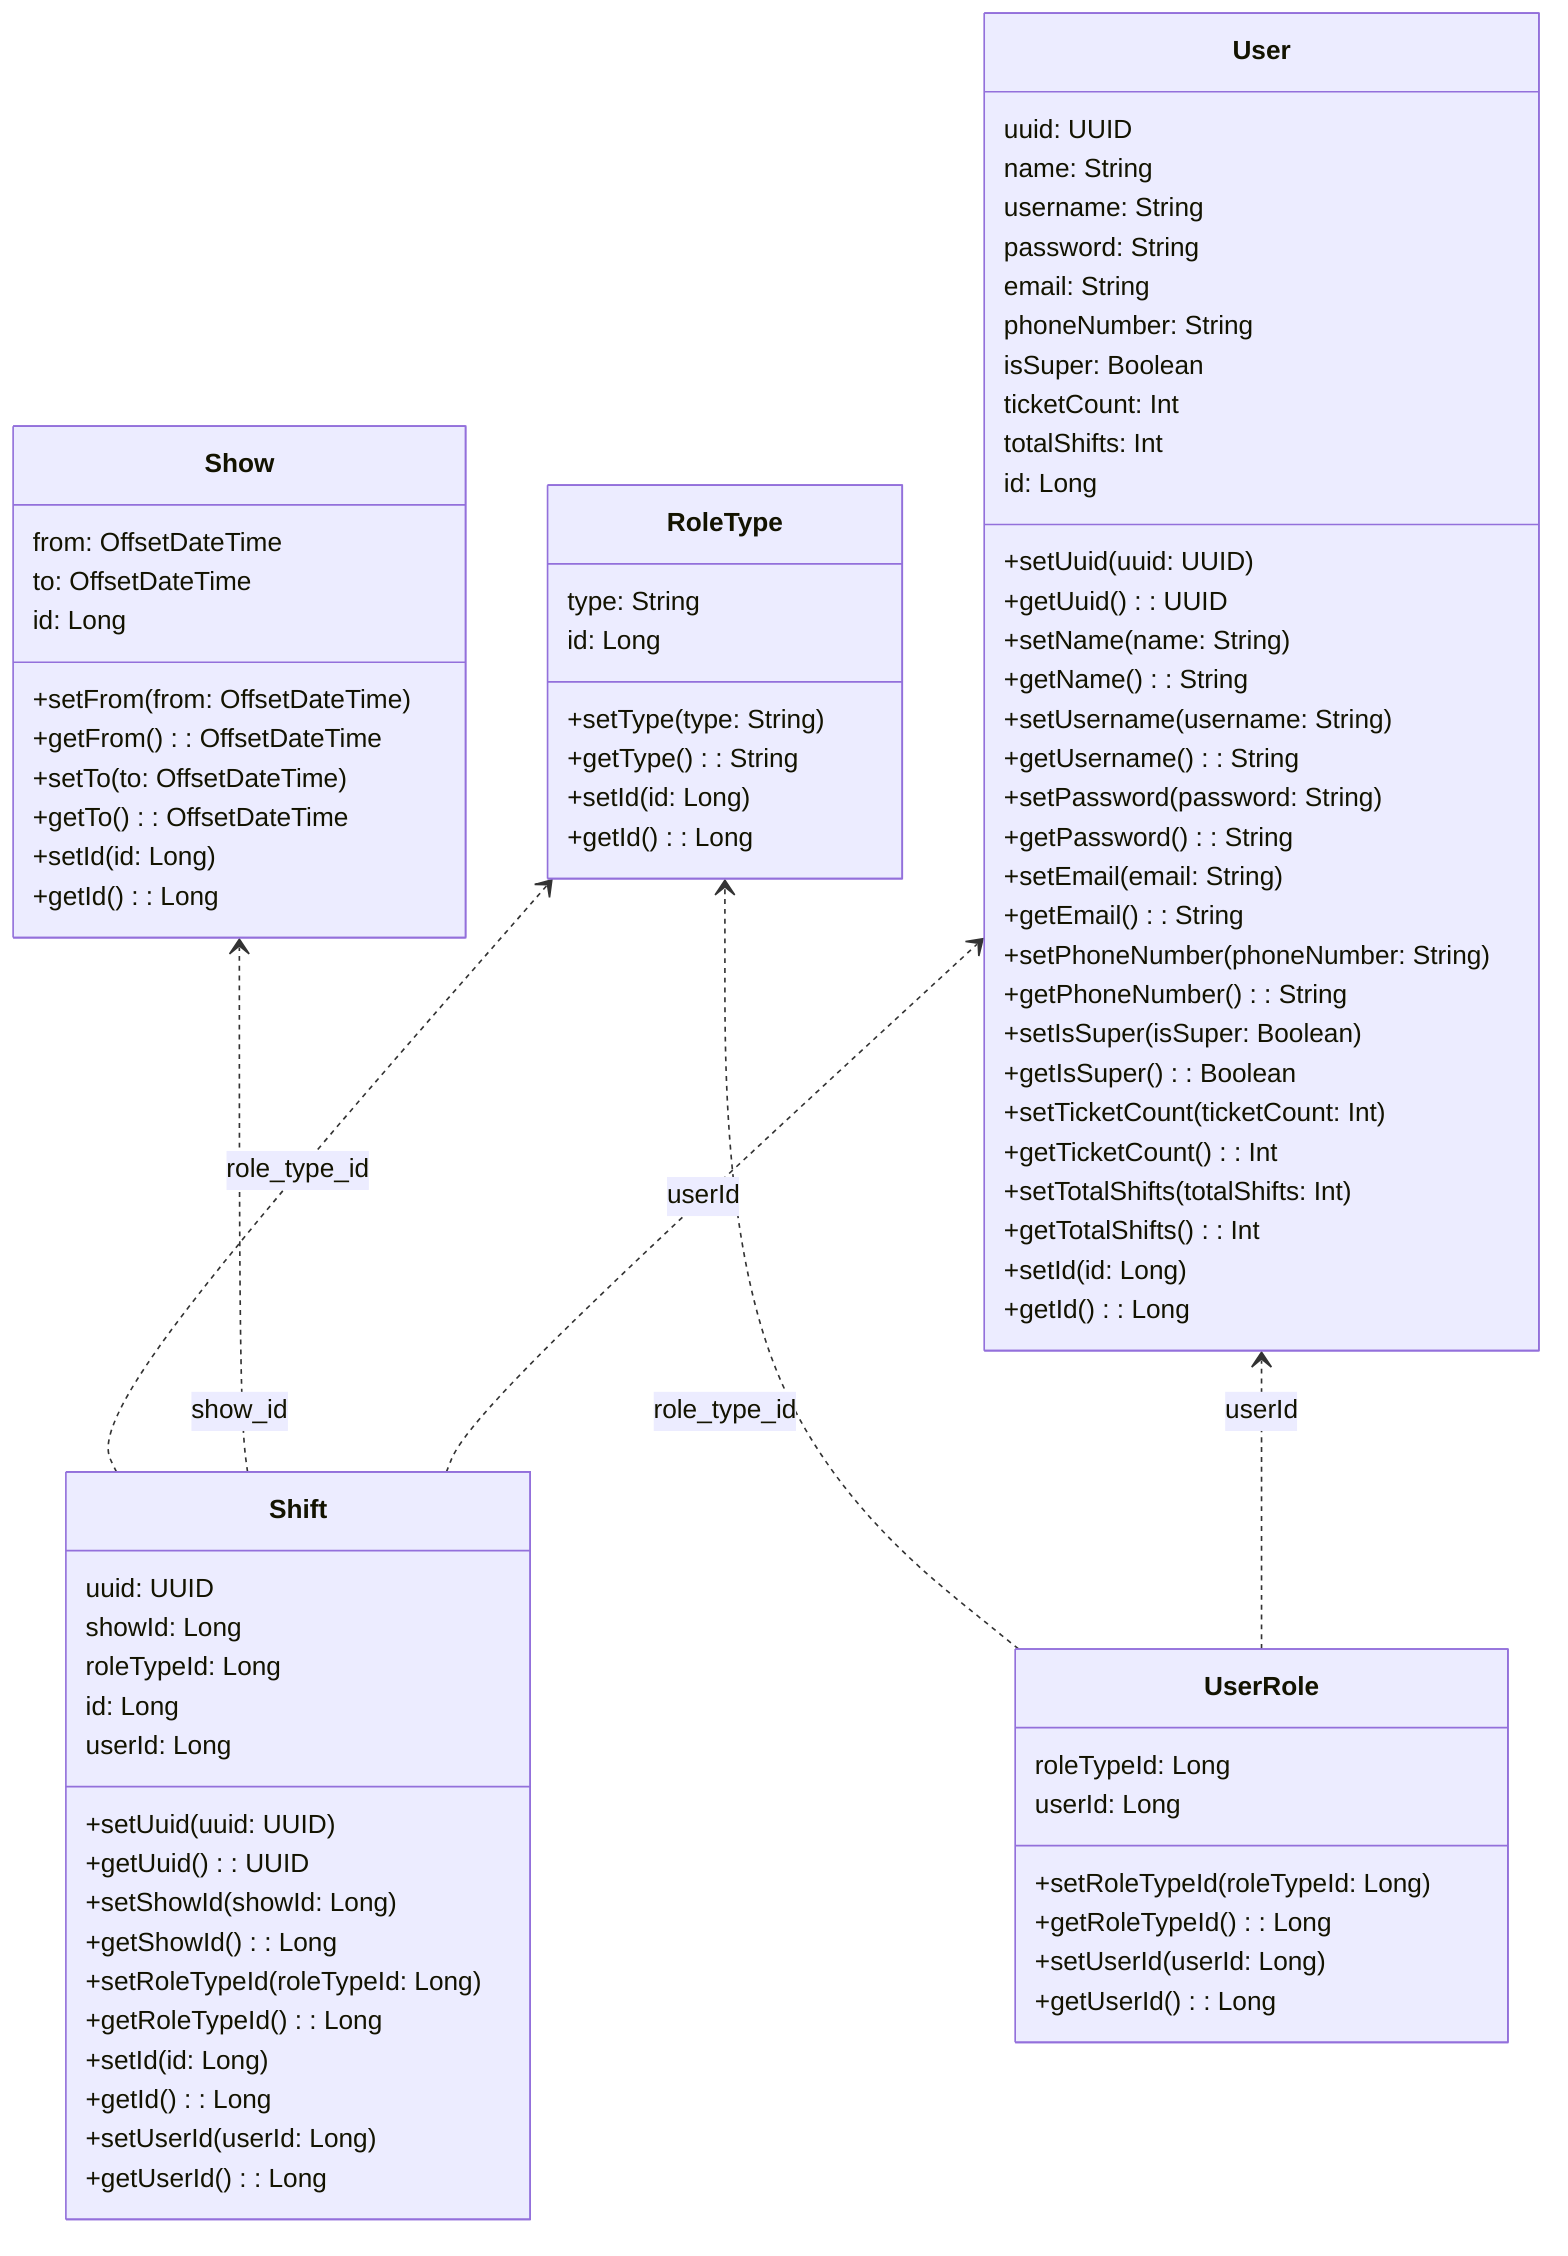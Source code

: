 classDiagram
direction BT

class RoleType {
 type: String
 id: Long
 +setType(type: String)
 +getType(): String
 +setId(id: Long)
 +getId(): Long
}

class Shift {
 uuid: UUID
 showId: Long
 roleTypeId: Long
 id: Long
 userId: Long
 +setUuid(uuid: UUID)
 +getUuid(): UUID
 +setShowId(showId: Long)
 +getShowId(): Long
 +setRoleTypeId(roleTypeId: Long)
 +getRoleTypeId(): Long
 +setId(id: Long)
 +getId(): Long
 +setUserId(userId: Long)
 +getUserId(): Long
}

class Show {
 from: OffsetDateTime
 to: OffsetDateTime
 id: Long
 +setFrom(from: OffsetDateTime)
 +getFrom(): OffsetDateTime
 +setTo(to: OffsetDateTime)
 +getTo(): OffsetDateTime
 +setId(id: Long)
 +getId(): Long
}

class User {
 uuid: UUID
 name: String
 username: String
 password: String
 email: String
 phoneNumber: String
 isSuper: Boolean
 ticketCount: Int
 totalShifts: Int
 id: Long
 +setUuid(uuid: UUID)
 +getUuid(): UUID
 +setName(name: String)
 +getName(): String
 +setUsername(username: String)
 +getUsername(): String
 +setPassword(password: String)
 +getPassword(): String
 +setEmail(email: String)
 +getEmail(): String
 +setPhoneNumber(phoneNumber: String)
 +getPhoneNumber(): String
 +setIsSuper(isSuper: Boolean)
 +getIsSuper(): Boolean
 +setTicketCount(ticketCount: Int)
 +getTicketCount(): Int
 +setTotalShifts(totalShifts: Int)
 +getTotalShifts(): Int
 +setId(id: Long)
 +getId(): Long
}

class UserRole {
 roleTypeId: Long
 userId: Long
 +setRoleTypeId(roleTypeId: Long)
 +getRoleTypeId(): Long
 +setUserId(userId: Long)
 +getUserId(): Long
}

Shift..>RoleType:role_type_id
Shift..>Show:show_id
UserRole..>RoleType:role_type_id
UserRole..>User:userId
Shift..>User:userId